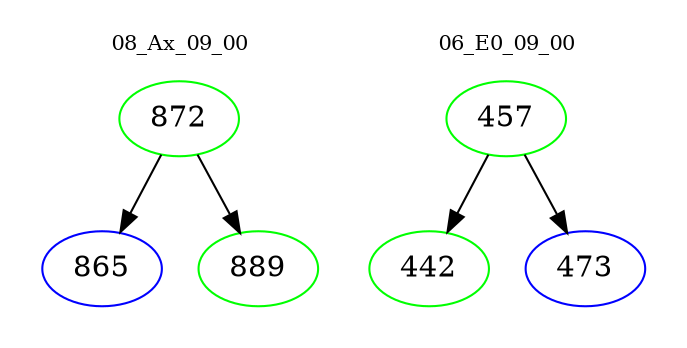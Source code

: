 digraph{
subgraph cluster_0 {
color = white
label = "08_Ax_09_00";
fontsize=10;
T0_872 [label="872", color="green"]
T0_872 -> T0_865 [color="black"]
T0_865 [label="865", color="blue"]
T0_872 -> T0_889 [color="black"]
T0_889 [label="889", color="green"]
}
subgraph cluster_1 {
color = white
label = "06_E0_09_00";
fontsize=10;
T1_457 [label="457", color="green"]
T1_457 -> T1_442 [color="black"]
T1_442 [label="442", color="green"]
T1_457 -> T1_473 [color="black"]
T1_473 [label="473", color="blue"]
}
}
